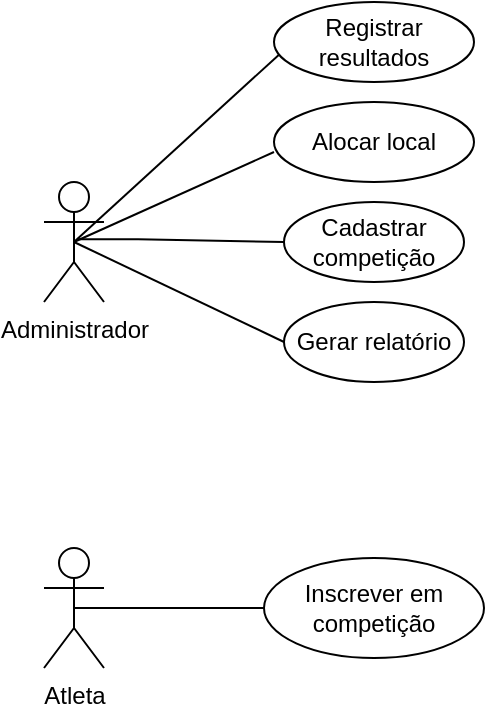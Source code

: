 <mxfile version="24.7.12">
  <diagram name="Página-1" id="4bl2ilmkXmHMEBFlB8eu">
    <mxGraphModel dx="1195" dy="622" grid="1" gridSize="10" guides="1" tooltips="1" connect="1" arrows="1" fold="1" page="1" pageScale="1" pageWidth="827" pageHeight="1169" math="0" shadow="0">
      <root>
        <mxCell id="0" />
        <mxCell id="1" parent="0" />
        <mxCell id="A-0itk2b6RKFP-uIM-HH-22" style="edgeStyle=none;rounded=0;orthogonalLoop=1;jettySize=auto;html=1;exitX=0.5;exitY=0.5;exitDx=0;exitDy=0;exitPerimeter=0;entryX=0;entryY=0.5;entryDx=0;entryDy=0;endArrow=none;endFill=0;" edge="1" parent="1" source="A-0itk2b6RKFP-uIM-HH-1" target="A-0itk2b6RKFP-uIM-HH-21">
          <mxGeometry relative="1" as="geometry" />
        </mxCell>
        <mxCell id="A-0itk2b6RKFP-uIM-HH-1" value="Administrador" style="shape=umlActor;verticalLabelPosition=bottom;verticalAlign=top;html=1;outlineConnect=0;" vertex="1" parent="1">
          <mxGeometry x="130" y="180" width="30" height="60" as="geometry" />
        </mxCell>
        <mxCell id="A-0itk2b6RKFP-uIM-HH-20" style="edgeStyle=none;rounded=0;orthogonalLoop=1;jettySize=auto;html=1;exitX=0.5;exitY=0.5;exitDx=0;exitDy=0;exitPerimeter=0;endArrow=none;endFill=0;entryX=0;entryY=0.5;entryDx=0;entryDy=0;" edge="1" parent="1" source="A-0itk2b6RKFP-uIM-HH-2" target="A-0itk2b6RKFP-uIM-HH-6">
          <mxGeometry relative="1" as="geometry">
            <mxPoint x="230" y="349.667" as="targetPoint" />
          </mxGeometry>
        </mxCell>
        <mxCell id="A-0itk2b6RKFP-uIM-HH-2" value="Atleta" style="shape=umlActor;verticalLabelPosition=bottom;verticalAlign=top;html=1;outlineConnect=0;" vertex="1" parent="1">
          <mxGeometry x="130" y="363" width="30" height="60" as="geometry" />
        </mxCell>
        <mxCell id="A-0itk2b6RKFP-uIM-HH-6" value="Inscrever em competição" style="ellipse;whiteSpace=wrap;html=1;" vertex="1" parent="1">
          <mxGeometry x="240" y="368" width="110" height="50" as="geometry" />
        </mxCell>
        <mxCell id="A-0itk2b6RKFP-uIM-HH-10" value="Cadastrar competição" style="ellipse;whiteSpace=wrap;html=1;" vertex="1" parent="1">
          <mxGeometry x="250" y="190" width="90" height="40" as="geometry" />
        </mxCell>
        <mxCell id="A-0itk2b6RKFP-uIM-HH-11" value="" style="endArrow=none;html=1;rounded=0;entryX=0;entryY=0.5;entryDx=0;entryDy=0;" edge="1" parent="1" target="A-0itk2b6RKFP-uIM-HH-10">
          <mxGeometry width="50" height="50" relative="1" as="geometry">
            <mxPoint x="147" y="208.58" as="sourcePoint" />
            <mxPoint x="237" y="209" as="targetPoint" />
            <Array as="points">
              <mxPoint x="177" y="208.58" />
            </Array>
          </mxGeometry>
        </mxCell>
        <mxCell id="A-0itk2b6RKFP-uIM-HH-12" value="Alocar local" style="ellipse;whiteSpace=wrap;html=1;" vertex="1" parent="1">
          <mxGeometry x="245" y="140" width="100" height="40" as="geometry" />
        </mxCell>
        <mxCell id="A-0itk2b6RKFP-uIM-HH-14" style="edgeStyle=none;rounded=0;orthogonalLoop=1;jettySize=auto;html=1;exitX=0.5;exitY=0.5;exitDx=0;exitDy=0;exitPerimeter=0;entryX=0;entryY=0.625;entryDx=0;entryDy=0;entryPerimeter=0;endArrow=none;endFill=0;" edge="1" parent="1" source="A-0itk2b6RKFP-uIM-HH-1" target="A-0itk2b6RKFP-uIM-HH-12">
          <mxGeometry relative="1" as="geometry" />
        </mxCell>
        <mxCell id="A-0itk2b6RKFP-uIM-HH-16" value="Registrar resultados" style="ellipse;whiteSpace=wrap;html=1;" vertex="1" parent="1">
          <mxGeometry x="245" y="90" width="100" height="40" as="geometry" />
        </mxCell>
        <mxCell id="A-0itk2b6RKFP-uIM-HH-18" style="edgeStyle=none;rounded=0;orthogonalLoop=1;jettySize=auto;html=1;exitX=0.5;exitY=0.5;exitDx=0;exitDy=0;exitPerimeter=0;entryX=0.025;entryY=0.658;entryDx=0;entryDy=0;entryPerimeter=0;endArrow=none;endFill=0;" edge="1" parent="1" source="A-0itk2b6RKFP-uIM-HH-1" target="A-0itk2b6RKFP-uIM-HH-16">
          <mxGeometry relative="1" as="geometry" />
        </mxCell>
        <mxCell id="A-0itk2b6RKFP-uIM-HH-21" value="Gerar relatório" style="ellipse;whiteSpace=wrap;html=1;" vertex="1" parent="1">
          <mxGeometry x="250" y="240" width="90" height="40" as="geometry" />
        </mxCell>
      </root>
    </mxGraphModel>
  </diagram>
</mxfile>
